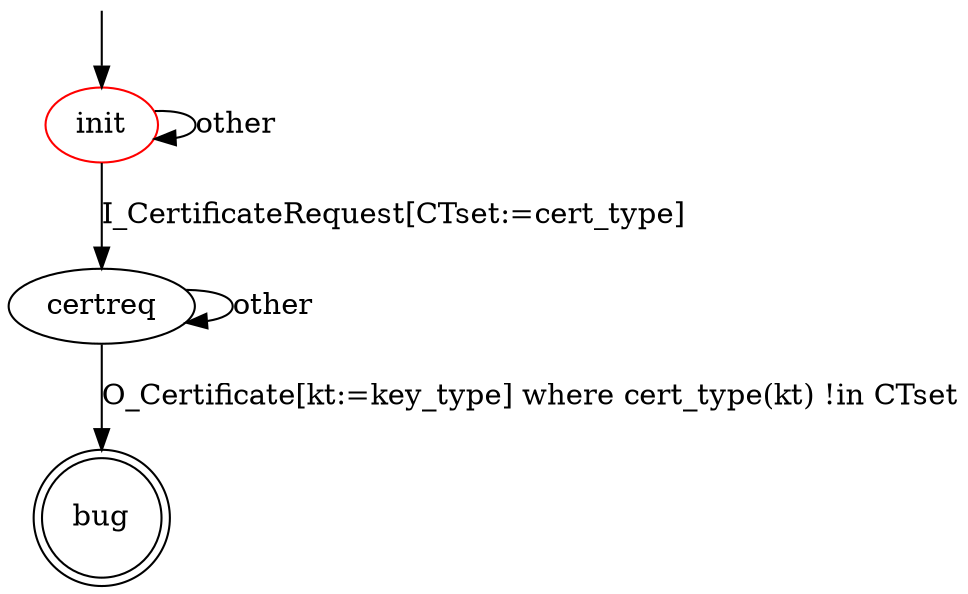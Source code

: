 digraph G {
label=""
init [color="red"]
bug [shape="doublecircle"]

init -> certreq [label="I_CertificateRequest[CTset:=cert_type]"]
init -> init [label="other"]

certreq -> certreq [label="other"]
certreq -> bug [label="O_Certificate[kt:=key_type] where cert_type(kt) !in CTset"]

__start0 [label="" shape="none" width="0" height="0"];
__start0 -> init;
}

